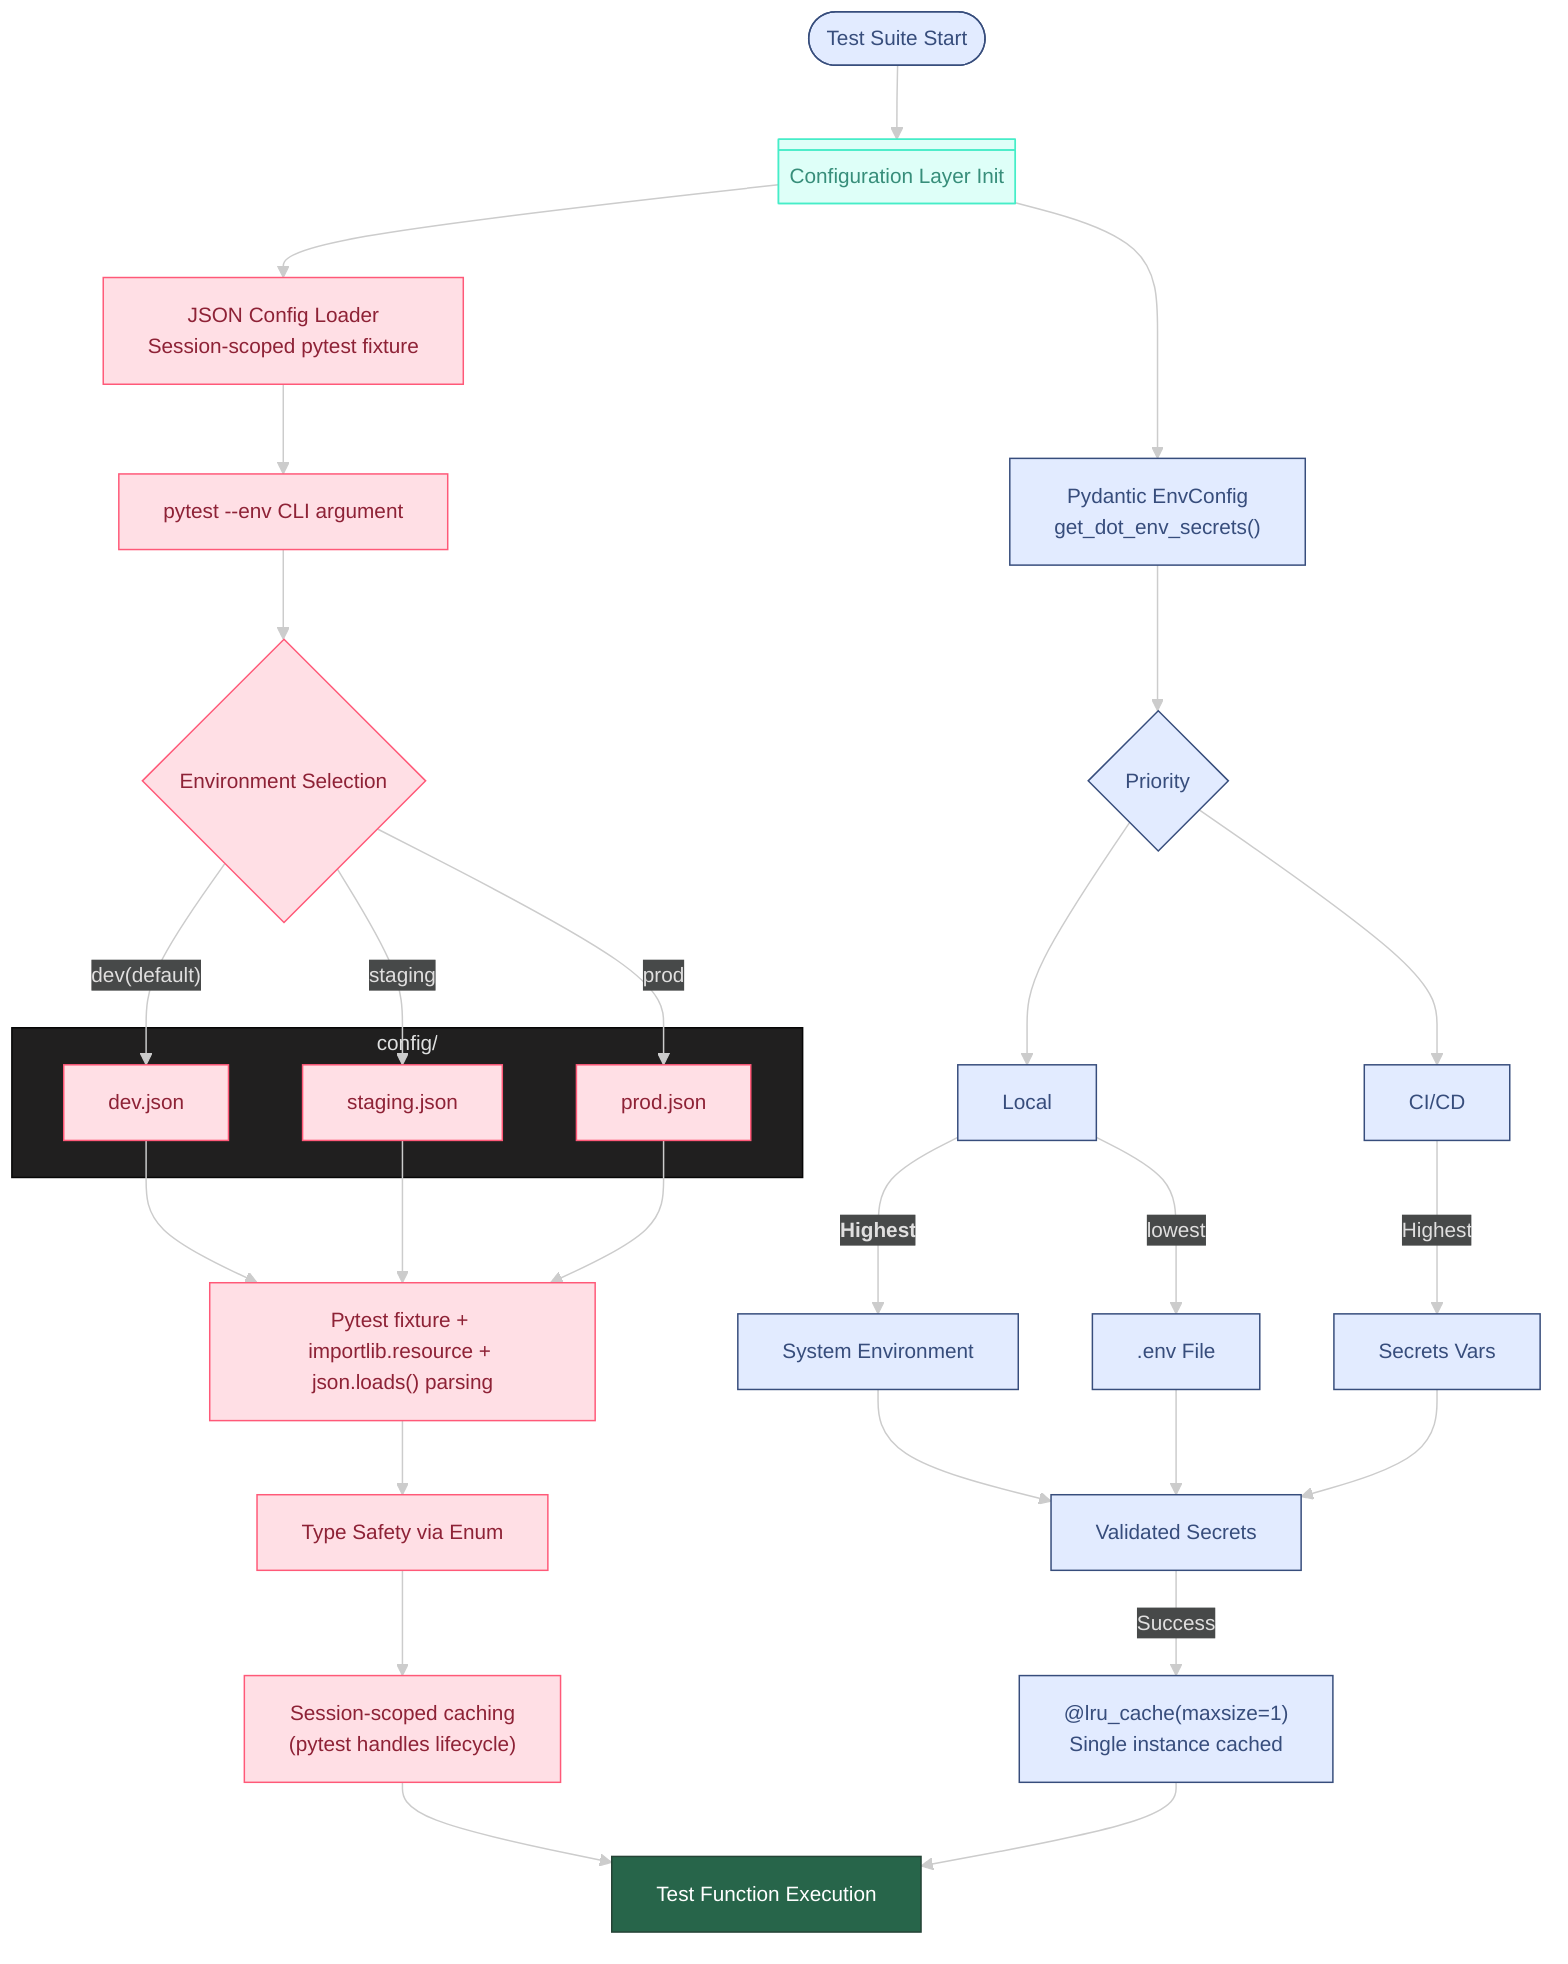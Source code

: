 ---
config:
  theme: neo-dark
  layout: dagre
---
flowchart TD
 subgraph s1["config/"]
        n3["dev.json"]
        n4["staging.json"]
        n5["prod.json"]
  end
    A@{ label: "<div style=\"color:\"><span style=\"color:\">Test Suite Start</span></div>" } --> B@{ label: "<span style=\"color:\">Configuration Layer Init</span>" }
    B --> C@{ label: "<span style=\"color:\">Pydantic EnvConfig<br>get_dot_env_secrets()</span>" } & D@{ label: "<span style=\"color:\">JSON Config Loader</span><br style=\"--tw-scale-x:\"><span style=\"color:\">Session-scoped pytest fixture</span>" }
    D --> n1@{ label: "<span style=\"color:\">pytest --env CLI argument</span>" }
    n1 --> n2@{ label: "<span style=\"color:\">Environment Selection</span>" }
    n2 -- dev(default) --> n3
    n2 -- staging --> n4
    n2 -- prod --> n5
    n3 --> n6@{ label: "<span style=\"color:\">Pytest fixture + importlib.resource + json.loads() parsing</span>" }
    n4 --> n6
    n5 --> n6
    n6 --> n17["Type Safety via Enum"]
    n9["Priority"] --> n10["Local"] & n11["CI/CD"]
    n10 -- "<b style=color:>Highest</b>" --> n12@{ label: "<span style=\"color:\">System Environment </span>" }
    n10 -- lowest --> n14[".env File"]
    n11 -- "<span style=font-weight:>Highest</span>" --> n15["Secrets Vars"]
    n12 --> n16@{ label: "<span style=\"color:\">Validated Secrets</span>" }
    n14 --> n16
    n15 --> n16
    n17 --> n7@{ label: "<span style=\"color:\">Session-scoped caching<br>(pytest handles lifecycle)</span>" }
    n7 --> n8@{ label: "<span style=\"color:\">Test Function Execution</span>" }
    C --> n9
    n16 -- "<span style=background-color:>Success</span>" --> n18@{ label: "<span style=\"color:\">@lru_cache(maxsize=1)<br>Single instance cached</span>" }
    n18 --> n8
    A@{ shape: stadium}
    B@{ shape: div-proc}
    C@{ shape: rect}
    D@{ shape: rect}
    n1@{ shape: rect}
    n2@{ shape: diam}
    n6@{ shape: rect}
    n9@{ shape: diam}
    n12@{ shape: rect}
    n16@{ shape: rect}
    n7@{ shape: rect}
    n8@{ shape: rect}
    n18@{ shape: rect}
     n3:::Rose
     n4:::Rose
     n5:::Rose
     A:::Sky
     B:::Aqua
     C:::Sky
     D:::Rose
     n1:::Rose
     n2:::Rose
     n6:::Rose
     n17:::Rose
     n9:::Sky
     n10:::Sky
     n11:::Sky
     n12:::Sky
     n14:::Sky
     n15:::Sky
     n16:::Sky
     n7:::Rose
     n8:::Pine
     n18:::Sky
    classDef Aqua stroke-width:1px, stroke-dasharray:none, stroke:#46EDC8, fill:#DEFFF8, color:#378E7A
    classDef Pine stroke-width:1px, stroke-dasharray:none, stroke:#254336, fill:#27654A, color:#FFFFFF
    classDef Rose stroke-width:1px, stroke-dasharray:none, stroke:#FF5978, fill:#FFDFE5, color:#8E2236
    classDef Sky stroke-width:1px, stroke-dasharray:none, stroke:#374D7C, fill:#E2EBFF, color:#374D7C